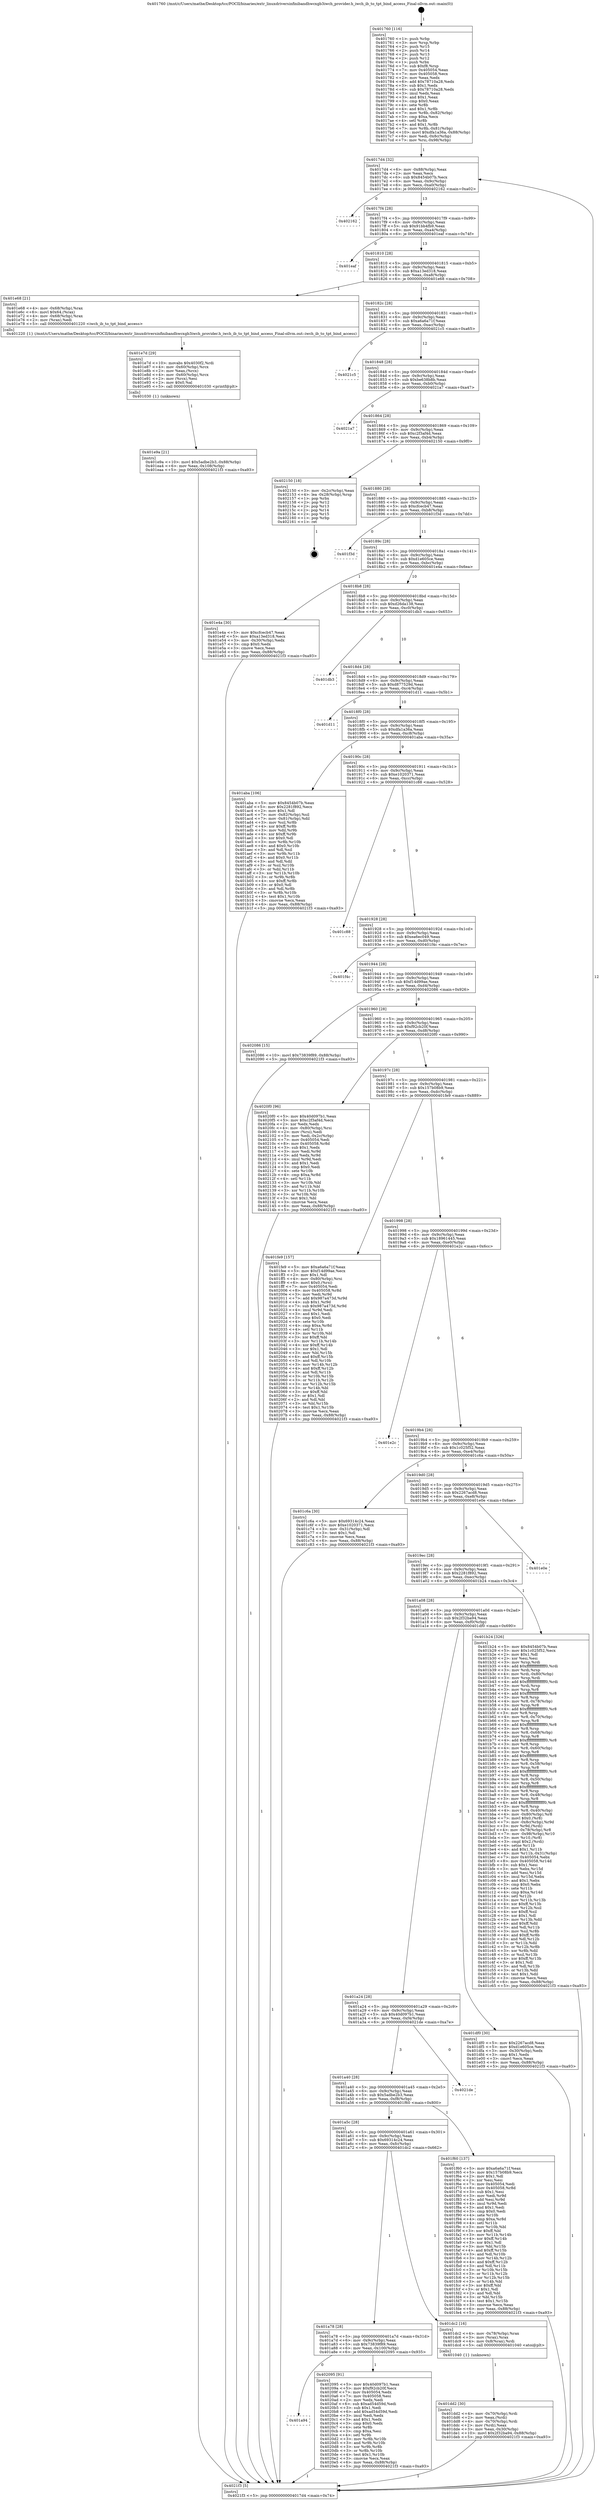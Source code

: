 digraph "0x401760" {
  label = "0x401760 (/mnt/c/Users/mathe/Desktop/tcc/POCII/binaries/extr_linuxdriversinfinibandhwcxgb3iwch_provider.h_iwch_ib_to_tpt_bind_access_Final-ollvm.out::main(0))"
  labelloc = "t"
  node[shape=record]

  Entry [label="",width=0.3,height=0.3,shape=circle,fillcolor=black,style=filled]
  "0x4017d4" [label="{
     0x4017d4 [32]\l
     | [instrs]\l
     &nbsp;&nbsp;0x4017d4 \<+6\>: mov -0x88(%rbp),%eax\l
     &nbsp;&nbsp;0x4017da \<+2\>: mov %eax,%ecx\l
     &nbsp;&nbsp;0x4017dc \<+6\>: sub $0x8454b07b,%ecx\l
     &nbsp;&nbsp;0x4017e2 \<+6\>: mov %eax,-0x9c(%rbp)\l
     &nbsp;&nbsp;0x4017e8 \<+6\>: mov %ecx,-0xa0(%rbp)\l
     &nbsp;&nbsp;0x4017ee \<+6\>: je 0000000000402162 \<main+0xa02\>\l
  }"]
  "0x402162" [label="{
     0x402162\l
  }", style=dashed]
  "0x4017f4" [label="{
     0x4017f4 [28]\l
     | [instrs]\l
     &nbsp;&nbsp;0x4017f4 \<+5\>: jmp 00000000004017f9 \<main+0x99\>\l
     &nbsp;&nbsp;0x4017f9 \<+6\>: mov -0x9c(%rbp),%eax\l
     &nbsp;&nbsp;0x4017ff \<+5\>: sub $0x91bb4fb9,%eax\l
     &nbsp;&nbsp;0x401804 \<+6\>: mov %eax,-0xa4(%rbp)\l
     &nbsp;&nbsp;0x40180a \<+6\>: je 0000000000401eaf \<main+0x74f\>\l
  }"]
  Exit [label="",width=0.3,height=0.3,shape=circle,fillcolor=black,style=filled,peripheries=2]
  "0x401eaf" [label="{
     0x401eaf\l
  }", style=dashed]
  "0x401810" [label="{
     0x401810 [28]\l
     | [instrs]\l
     &nbsp;&nbsp;0x401810 \<+5\>: jmp 0000000000401815 \<main+0xb5\>\l
     &nbsp;&nbsp;0x401815 \<+6\>: mov -0x9c(%rbp),%eax\l
     &nbsp;&nbsp;0x40181b \<+5\>: sub $0xa13ed318,%eax\l
     &nbsp;&nbsp;0x401820 \<+6\>: mov %eax,-0xa8(%rbp)\l
     &nbsp;&nbsp;0x401826 \<+6\>: je 0000000000401e68 \<main+0x708\>\l
  }"]
  "0x401a94" [label="{
     0x401a94\l
  }", style=dashed]
  "0x401e68" [label="{
     0x401e68 [21]\l
     | [instrs]\l
     &nbsp;&nbsp;0x401e68 \<+4\>: mov -0x68(%rbp),%rax\l
     &nbsp;&nbsp;0x401e6c \<+6\>: movl $0x64,(%rax)\l
     &nbsp;&nbsp;0x401e72 \<+4\>: mov -0x68(%rbp),%rax\l
     &nbsp;&nbsp;0x401e76 \<+2\>: mov (%rax),%edi\l
     &nbsp;&nbsp;0x401e78 \<+5\>: call 0000000000401220 \<iwch_ib_to_tpt_bind_access\>\l
     | [calls]\l
     &nbsp;&nbsp;0x401220 \{1\} (/mnt/c/Users/mathe/Desktop/tcc/POCII/binaries/extr_linuxdriversinfinibandhwcxgb3iwch_provider.h_iwch_ib_to_tpt_bind_access_Final-ollvm.out::iwch_ib_to_tpt_bind_access)\l
  }"]
  "0x40182c" [label="{
     0x40182c [28]\l
     | [instrs]\l
     &nbsp;&nbsp;0x40182c \<+5\>: jmp 0000000000401831 \<main+0xd1\>\l
     &nbsp;&nbsp;0x401831 \<+6\>: mov -0x9c(%rbp),%eax\l
     &nbsp;&nbsp;0x401837 \<+5\>: sub $0xa6a6a71f,%eax\l
     &nbsp;&nbsp;0x40183c \<+6\>: mov %eax,-0xac(%rbp)\l
     &nbsp;&nbsp;0x401842 \<+6\>: je 00000000004021c5 \<main+0xa65\>\l
  }"]
  "0x402095" [label="{
     0x402095 [91]\l
     | [instrs]\l
     &nbsp;&nbsp;0x402095 \<+5\>: mov $0x40d097b1,%eax\l
     &nbsp;&nbsp;0x40209a \<+5\>: mov $0xf92cb20f,%ecx\l
     &nbsp;&nbsp;0x40209f \<+7\>: mov 0x405054,%edx\l
     &nbsp;&nbsp;0x4020a6 \<+7\>: mov 0x405058,%esi\l
     &nbsp;&nbsp;0x4020ad \<+2\>: mov %edx,%edi\l
     &nbsp;&nbsp;0x4020af \<+6\>: sub $0xad54d59d,%edi\l
     &nbsp;&nbsp;0x4020b5 \<+3\>: sub $0x1,%edi\l
     &nbsp;&nbsp;0x4020b8 \<+6\>: add $0xad54d59d,%edi\l
     &nbsp;&nbsp;0x4020be \<+3\>: imul %edi,%edx\l
     &nbsp;&nbsp;0x4020c1 \<+3\>: and $0x1,%edx\l
     &nbsp;&nbsp;0x4020c4 \<+3\>: cmp $0x0,%edx\l
     &nbsp;&nbsp;0x4020c7 \<+4\>: sete %r8b\l
     &nbsp;&nbsp;0x4020cb \<+3\>: cmp $0xa,%esi\l
     &nbsp;&nbsp;0x4020ce \<+4\>: setl %r9b\l
     &nbsp;&nbsp;0x4020d2 \<+3\>: mov %r8b,%r10b\l
     &nbsp;&nbsp;0x4020d5 \<+3\>: and %r9b,%r10b\l
     &nbsp;&nbsp;0x4020d8 \<+3\>: xor %r9b,%r8b\l
     &nbsp;&nbsp;0x4020db \<+3\>: or %r8b,%r10b\l
     &nbsp;&nbsp;0x4020de \<+4\>: test $0x1,%r10b\l
     &nbsp;&nbsp;0x4020e2 \<+3\>: cmovne %ecx,%eax\l
     &nbsp;&nbsp;0x4020e5 \<+6\>: mov %eax,-0x88(%rbp)\l
     &nbsp;&nbsp;0x4020eb \<+5\>: jmp 00000000004021f3 \<main+0xa93\>\l
  }"]
  "0x4021c5" [label="{
     0x4021c5\l
  }", style=dashed]
  "0x401848" [label="{
     0x401848 [28]\l
     | [instrs]\l
     &nbsp;&nbsp;0x401848 \<+5\>: jmp 000000000040184d \<main+0xed\>\l
     &nbsp;&nbsp;0x40184d \<+6\>: mov -0x9c(%rbp),%eax\l
     &nbsp;&nbsp;0x401853 \<+5\>: sub $0xbe638b8b,%eax\l
     &nbsp;&nbsp;0x401858 \<+6\>: mov %eax,-0xb0(%rbp)\l
     &nbsp;&nbsp;0x40185e \<+6\>: je 00000000004021a7 \<main+0xa47\>\l
  }"]
  "0x401e9a" [label="{
     0x401e9a [21]\l
     | [instrs]\l
     &nbsp;&nbsp;0x401e9a \<+10\>: movl $0x5adbe2b3,-0x88(%rbp)\l
     &nbsp;&nbsp;0x401ea4 \<+6\>: mov %eax,-0x108(%rbp)\l
     &nbsp;&nbsp;0x401eaa \<+5\>: jmp 00000000004021f3 \<main+0xa93\>\l
  }"]
  "0x4021a7" [label="{
     0x4021a7\l
  }", style=dashed]
  "0x401864" [label="{
     0x401864 [28]\l
     | [instrs]\l
     &nbsp;&nbsp;0x401864 \<+5\>: jmp 0000000000401869 \<main+0x109\>\l
     &nbsp;&nbsp;0x401869 \<+6\>: mov -0x9c(%rbp),%eax\l
     &nbsp;&nbsp;0x40186f \<+5\>: sub $0xc2f3af4d,%eax\l
     &nbsp;&nbsp;0x401874 \<+6\>: mov %eax,-0xb4(%rbp)\l
     &nbsp;&nbsp;0x40187a \<+6\>: je 0000000000402150 \<main+0x9f0\>\l
  }"]
  "0x401e7d" [label="{
     0x401e7d [29]\l
     | [instrs]\l
     &nbsp;&nbsp;0x401e7d \<+10\>: movabs $0x4030f2,%rdi\l
     &nbsp;&nbsp;0x401e87 \<+4\>: mov -0x60(%rbp),%rcx\l
     &nbsp;&nbsp;0x401e8b \<+2\>: mov %eax,(%rcx)\l
     &nbsp;&nbsp;0x401e8d \<+4\>: mov -0x60(%rbp),%rcx\l
     &nbsp;&nbsp;0x401e91 \<+2\>: mov (%rcx),%esi\l
     &nbsp;&nbsp;0x401e93 \<+2\>: mov $0x0,%al\l
     &nbsp;&nbsp;0x401e95 \<+5\>: call 0000000000401030 \<printf@plt\>\l
     | [calls]\l
     &nbsp;&nbsp;0x401030 \{1\} (unknown)\l
  }"]
  "0x402150" [label="{
     0x402150 [18]\l
     | [instrs]\l
     &nbsp;&nbsp;0x402150 \<+3\>: mov -0x2c(%rbp),%eax\l
     &nbsp;&nbsp;0x402153 \<+4\>: lea -0x28(%rbp),%rsp\l
     &nbsp;&nbsp;0x402157 \<+1\>: pop %rbx\l
     &nbsp;&nbsp;0x402158 \<+2\>: pop %r12\l
     &nbsp;&nbsp;0x40215a \<+2\>: pop %r13\l
     &nbsp;&nbsp;0x40215c \<+2\>: pop %r14\l
     &nbsp;&nbsp;0x40215e \<+2\>: pop %r15\l
     &nbsp;&nbsp;0x402160 \<+1\>: pop %rbp\l
     &nbsp;&nbsp;0x402161 \<+1\>: ret\l
  }"]
  "0x401880" [label="{
     0x401880 [28]\l
     | [instrs]\l
     &nbsp;&nbsp;0x401880 \<+5\>: jmp 0000000000401885 \<main+0x125\>\l
     &nbsp;&nbsp;0x401885 \<+6\>: mov -0x9c(%rbp),%eax\l
     &nbsp;&nbsp;0x40188b \<+5\>: sub $0xcfcecb47,%eax\l
     &nbsp;&nbsp;0x401890 \<+6\>: mov %eax,-0xb8(%rbp)\l
     &nbsp;&nbsp;0x401896 \<+6\>: je 0000000000401f3d \<main+0x7dd\>\l
  }"]
  "0x401dd2" [label="{
     0x401dd2 [30]\l
     | [instrs]\l
     &nbsp;&nbsp;0x401dd2 \<+4\>: mov -0x70(%rbp),%rdi\l
     &nbsp;&nbsp;0x401dd6 \<+2\>: mov %eax,(%rdi)\l
     &nbsp;&nbsp;0x401dd8 \<+4\>: mov -0x70(%rbp),%rdi\l
     &nbsp;&nbsp;0x401ddc \<+2\>: mov (%rdi),%eax\l
     &nbsp;&nbsp;0x401dde \<+3\>: mov %eax,-0x30(%rbp)\l
     &nbsp;&nbsp;0x401de1 \<+10\>: movl $0x2f32ba94,-0x88(%rbp)\l
     &nbsp;&nbsp;0x401deb \<+5\>: jmp 00000000004021f3 \<main+0xa93\>\l
  }"]
  "0x401f3d" [label="{
     0x401f3d\l
  }", style=dashed]
  "0x40189c" [label="{
     0x40189c [28]\l
     | [instrs]\l
     &nbsp;&nbsp;0x40189c \<+5\>: jmp 00000000004018a1 \<main+0x141\>\l
     &nbsp;&nbsp;0x4018a1 \<+6\>: mov -0x9c(%rbp),%eax\l
     &nbsp;&nbsp;0x4018a7 \<+5\>: sub $0xd1e605ce,%eax\l
     &nbsp;&nbsp;0x4018ac \<+6\>: mov %eax,-0xbc(%rbp)\l
     &nbsp;&nbsp;0x4018b2 \<+6\>: je 0000000000401e4a \<main+0x6ea\>\l
  }"]
  "0x401a78" [label="{
     0x401a78 [28]\l
     | [instrs]\l
     &nbsp;&nbsp;0x401a78 \<+5\>: jmp 0000000000401a7d \<main+0x31d\>\l
     &nbsp;&nbsp;0x401a7d \<+6\>: mov -0x9c(%rbp),%eax\l
     &nbsp;&nbsp;0x401a83 \<+5\>: sub $0x73839f89,%eax\l
     &nbsp;&nbsp;0x401a88 \<+6\>: mov %eax,-0x100(%rbp)\l
     &nbsp;&nbsp;0x401a8e \<+6\>: je 0000000000402095 \<main+0x935\>\l
  }"]
  "0x401e4a" [label="{
     0x401e4a [30]\l
     | [instrs]\l
     &nbsp;&nbsp;0x401e4a \<+5\>: mov $0xcfcecb47,%eax\l
     &nbsp;&nbsp;0x401e4f \<+5\>: mov $0xa13ed318,%ecx\l
     &nbsp;&nbsp;0x401e54 \<+3\>: mov -0x30(%rbp),%edx\l
     &nbsp;&nbsp;0x401e57 \<+3\>: cmp $0x0,%edx\l
     &nbsp;&nbsp;0x401e5a \<+3\>: cmove %ecx,%eax\l
     &nbsp;&nbsp;0x401e5d \<+6\>: mov %eax,-0x88(%rbp)\l
     &nbsp;&nbsp;0x401e63 \<+5\>: jmp 00000000004021f3 \<main+0xa93\>\l
  }"]
  "0x4018b8" [label="{
     0x4018b8 [28]\l
     | [instrs]\l
     &nbsp;&nbsp;0x4018b8 \<+5\>: jmp 00000000004018bd \<main+0x15d\>\l
     &nbsp;&nbsp;0x4018bd \<+6\>: mov -0x9c(%rbp),%eax\l
     &nbsp;&nbsp;0x4018c3 \<+5\>: sub $0xd26da138,%eax\l
     &nbsp;&nbsp;0x4018c8 \<+6\>: mov %eax,-0xc0(%rbp)\l
     &nbsp;&nbsp;0x4018ce \<+6\>: je 0000000000401db3 \<main+0x653\>\l
  }"]
  "0x401dc2" [label="{
     0x401dc2 [16]\l
     | [instrs]\l
     &nbsp;&nbsp;0x401dc2 \<+4\>: mov -0x78(%rbp),%rax\l
     &nbsp;&nbsp;0x401dc6 \<+3\>: mov (%rax),%rax\l
     &nbsp;&nbsp;0x401dc9 \<+4\>: mov 0x8(%rax),%rdi\l
     &nbsp;&nbsp;0x401dcd \<+5\>: call 0000000000401040 \<atoi@plt\>\l
     | [calls]\l
     &nbsp;&nbsp;0x401040 \{1\} (unknown)\l
  }"]
  "0x401db3" [label="{
     0x401db3\l
  }", style=dashed]
  "0x4018d4" [label="{
     0x4018d4 [28]\l
     | [instrs]\l
     &nbsp;&nbsp;0x4018d4 \<+5\>: jmp 00000000004018d9 \<main+0x179\>\l
     &nbsp;&nbsp;0x4018d9 \<+6\>: mov -0x9c(%rbp),%eax\l
     &nbsp;&nbsp;0x4018df \<+5\>: sub $0xd877529d,%eax\l
     &nbsp;&nbsp;0x4018e4 \<+6\>: mov %eax,-0xc4(%rbp)\l
     &nbsp;&nbsp;0x4018ea \<+6\>: je 0000000000401d11 \<main+0x5b1\>\l
  }"]
  "0x401a5c" [label="{
     0x401a5c [28]\l
     | [instrs]\l
     &nbsp;&nbsp;0x401a5c \<+5\>: jmp 0000000000401a61 \<main+0x301\>\l
     &nbsp;&nbsp;0x401a61 \<+6\>: mov -0x9c(%rbp),%eax\l
     &nbsp;&nbsp;0x401a67 \<+5\>: sub $0x69314c24,%eax\l
     &nbsp;&nbsp;0x401a6c \<+6\>: mov %eax,-0xfc(%rbp)\l
     &nbsp;&nbsp;0x401a72 \<+6\>: je 0000000000401dc2 \<main+0x662\>\l
  }"]
  "0x401d11" [label="{
     0x401d11\l
  }", style=dashed]
  "0x4018f0" [label="{
     0x4018f0 [28]\l
     | [instrs]\l
     &nbsp;&nbsp;0x4018f0 \<+5\>: jmp 00000000004018f5 \<main+0x195\>\l
     &nbsp;&nbsp;0x4018f5 \<+6\>: mov -0x9c(%rbp),%eax\l
     &nbsp;&nbsp;0x4018fb \<+5\>: sub $0xdfa1a36a,%eax\l
     &nbsp;&nbsp;0x401900 \<+6\>: mov %eax,-0xc8(%rbp)\l
     &nbsp;&nbsp;0x401906 \<+6\>: je 0000000000401aba \<main+0x35a\>\l
  }"]
  "0x401f60" [label="{
     0x401f60 [137]\l
     | [instrs]\l
     &nbsp;&nbsp;0x401f60 \<+5\>: mov $0xa6a6a71f,%eax\l
     &nbsp;&nbsp;0x401f65 \<+5\>: mov $0x157b08b9,%ecx\l
     &nbsp;&nbsp;0x401f6a \<+2\>: mov $0x1,%dl\l
     &nbsp;&nbsp;0x401f6c \<+2\>: xor %esi,%esi\l
     &nbsp;&nbsp;0x401f6e \<+7\>: mov 0x405054,%edi\l
     &nbsp;&nbsp;0x401f75 \<+8\>: mov 0x405058,%r8d\l
     &nbsp;&nbsp;0x401f7d \<+3\>: sub $0x1,%esi\l
     &nbsp;&nbsp;0x401f80 \<+3\>: mov %edi,%r9d\l
     &nbsp;&nbsp;0x401f83 \<+3\>: add %esi,%r9d\l
     &nbsp;&nbsp;0x401f86 \<+4\>: imul %r9d,%edi\l
     &nbsp;&nbsp;0x401f8a \<+3\>: and $0x1,%edi\l
     &nbsp;&nbsp;0x401f8d \<+3\>: cmp $0x0,%edi\l
     &nbsp;&nbsp;0x401f90 \<+4\>: sete %r10b\l
     &nbsp;&nbsp;0x401f94 \<+4\>: cmp $0xa,%r8d\l
     &nbsp;&nbsp;0x401f98 \<+4\>: setl %r11b\l
     &nbsp;&nbsp;0x401f9c \<+3\>: mov %r10b,%bl\l
     &nbsp;&nbsp;0x401f9f \<+3\>: xor $0xff,%bl\l
     &nbsp;&nbsp;0x401fa2 \<+3\>: mov %r11b,%r14b\l
     &nbsp;&nbsp;0x401fa5 \<+4\>: xor $0xff,%r14b\l
     &nbsp;&nbsp;0x401fa9 \<+3\>: xor $0x1,%dl\l
     &nbsp;&nbsp;0x401fac \<+3\>: mov %bl,%r15b\l
     &nbsp;&nbsp;0x401faf \<+4\>: and $0xff,%r15b\l
     &nbsp;&nbsp;0x401fb3 \<+3\>: and %dl,%r10b\l
     &nbsp;&nbsp;0x401fb6 \<+3\>: mov %r14b,%r12b\l
     &nbsp;&nbsp;0x401fb9 \<+4\>: and $0xff,%r12b\l
     &nbsp;&nbsp;0x401fbd \<+3\>: and %dl,%r11b\l
     &nbsp;&nbsp;0x401fc0 \<+3\>: or %r10b,%r15b\l
     &nbsp;&nbsp;0x401fc3 \<+3\>: or %r11b,%r12b\l
     &nbsp;&nbsp;0x401fc6 \<+3\>: xor %r12b,%r15b\l
     &nbsp;&nbsp;0x401fc9 \<+3\>: or %r14b,%bl\l
     &nbsp;&nbsp;0x401fcc \<+3\>: xor $0xff,%bl\l
     &nbsp;&nbsp;0x401fcf \<+3\>: or $0x1,%dl\l
     &nbsp;&nbsp;0x401fd2 \<+2\>: and %dl,%bl\l
     &nbsp;&nbsp;0x401fd4 \<+3\>: or %bl,%r15b\l
     &nbsp;&nbsp;0x401fd7 \<+4\>: test $0x1,%r15b\l
     &nbsp;&nbsp;0x401fdb \<+3\>: cmovne %ecx,%eax\l
     &nbsp;&nbsp;0x401fde \<+6\>: mov %eax,-0x88(%rbp)\l
     &nbsp;&nbsp;0x401fe4 \<+5\>: jmp 00000000004021f3 \<main+0xa93\>\l
  }"]
  "0x401aba" [label="{
     0x401aba [106]\l
     | [instrs]\l
     &nbsp;&nbsp;0x401aba \<+5\>: mov $0x8454b07b,%eax\l
     &nbsp;&nbsp;0x401abf \<+5\>: mov $0x2281f892,%ecx\l
     &nbsp;&nbsp;0x401ac4 \<+2\>: mov $0x1,%dl\l
     &nbsp;&nbsp;0x401ac6 \<+7\>: mov -0x82(%rbp),%sil\l
     &nbsp;&nbsp;0x401acd \<+7\>: mov -0x81(%rbp),%dil\l
     &nbsp;&nbsp;0x401ad4 \<+3\>: mov %sil,%r8b\l
     &nbsp;&nbsp;0x401ad7 \<+4\>: xor $0xff,%r8b\l
     &nbsp;&nbsp;0x401adb \<+3\>: mov %dil,%r9b\l
     &nbsp;&nbsp;0x401ade \<+4\>: xor $0xff,%r9b\l
     &nbsp;&nbsp;0x401ae2 \<+3\>: xor $0x0,%dl\l
     &nbsp;&nbsp;0x401ae5 \<+3\>: mov %r8b,%r10b\l
     &nbsp;&nbsp;0x401ae8 \<+4\>: and $0x0,%r10b\l
     &nbsp;&nbsp;0x401aec \<+3\>: and %dl,%sil\l
     &nbsp;&nbsp;0x401aef \<+3\>: mov %r9b,%r11b\l
     &nbsp;&nbsp;0x401af2 \<+4\>: and $0x0,%r11b\l
     &nbsp;&nbsp;0x401af6 \<+3\>: and %dl,%dil\l
     &nbsp;&nbsp;0x401af9 \<+3\>: or %sil,%r10b\l
     &nbsp;&nbsp;0x401afc \<+3\>: or %dil,%r11b\l
     &nbsp;&nbsp;0x401aff \<+3\>: xor %r11b,%r10b\l
     &nbsp;&nbsp;0x401b02 \<+3\>: or %r9b,%r8b\l
     &nbsp;&nbsp;0x401b05 \<+4\>: xor $0xff,%r8b\l
     &nbsp;&nbsp;0x401b09 \<+3\>: or $0x0,%dl\l
     &nbsp;&nbsp;0x401b0c \<+3\>: and %dl,%r8b\l
     &nbsp;&nbsp;0x401b0f \<+3\>: or %r8b,%r10b\l
     &nbsp;&nbsp;0x401b12 \<+4\>: test $0x1,%r10b\l
     &nbsp;&nbsp;0x401b16 \<+3\>: cmovne %ecx,%eax\l
     &nbsp;&nbsp;0x401b19 \<+6\>: mov %eax,-0x88(%rbp)\l
     &nbsp;&nbsp;0x401b1f \<+5\>: jmp 00000000004021f3 \<main+0xa93\>\l
  }"]
  "0x40190c" [label="{
     0x40190c [28]\l
     | [instrs]\l
     &nbsp;&nbsp;0x40190c \<+5\>: jmp 0000000000401911 \<main+0x1b1\>\l
     &nbsp;&nbsp;0x401911 \<+6\>: mov -0x9c(%rbp),%eax\l
     &nbsp;&nbsp;0x401917 \<+5\>: sub $0xe1020371,%eax\l
     &nbsp;&nbsp;0x40191c \<+6\>: mov %eax,-0xcc(%rbp)\l
     &nbsp;&nbsp;0x401922 \<+6\>: je 0000000000401c88 \<main+0x528\>\l
  }"]
  "0x4021f3" [label="{
     0x4021f3 [5]\l
     | [instrs]\l
     &nbsp;&nbsp;0x4021f3 \<+5\>: jmp 00000000004017d4 \<main+0x74\>\l
  }"]
  "0x401760" [label="{
     0x401760 [116]\l
     | [instrs]\l
     &nbsp;&nbsp;0x401760 \<+1\>: push %rbp\l
     &nbsp;&nbsp;0x401761 \<+3\>: mov %rsp,%rbp\l
     &nbsp;&nbsp;0x401764 \<+2\>: push %r15\l
     &nbsp;&nbsp;0x401766 \<+2\>: push %r14\l
     &nbsp;&nbsp;0x401768 \<+2\>: push %r13\l
     &nbsp;&nbsp;0x40176a \<+2\>: push %r12\l
     &nbsp;&nbsp;0x40176c \<+1\>: push %rbx\l
     &nbsp;&nbsp;0x40176d \<+7\>: sub $0xf8,%rsp\l
     &nbsp;&nbsp;0x401774 \<+7\>: mov 0x405054,%eax\l
     &nbsp;&nbsp;0x40177b \<+7\>: mov 0x405058,%ecx\l
     &nbsp;&nbsp;0x401782 \<+2\>: mov %eax,%edx\l
     &nbsp;&nbsp;0x401784 \<+6\>: add $0x78710a28,%edx\l
     &nbsp;&nbsp;0x40178a \<+3\>: sub $0x1,%edx\l
     &nbsp;&nbsp;0x40178d \<+6\>: sub $0x78710a28,%edx\l
     &nbsp;&nbsp;0x401793 \<+3\>: imul %edx,%eax\l
     &nbsp;&nbsp;0x401796 \<+3\>: and $0x1,%eax\l
     &nbsp;&nbsp;0x401799 \<+3\>: cmp $0x0,%eax\l
     &nbsp;&nbsp;0x40179c \<+4\>: sete %r8b\l
     &nbsp;&nbsp;0x4017a0 \<+4\>: and $0x1,%r8b\l
     &nbsp;&nbsp;0x4017a4 \<+7\>: mov %r8b,-0x82(%rbp)\l
     &nbsp;&nbsp;0x4017ab \<+3\>: cmp $0xa,%ecx\l
     &nbsp;&nbsp;0x4017ae \<+4\>: setl %r8b\l
     &nbsp;&nbsp;0x4017b2 \<+4\>: and $0x1,%r8b\l
     &nbsp;&nbsp;0x4017b6 \<+7\>: mov %r8b,-0x81(%rbp)\l
     &nbsp;&nbsp;0x4017bd \<+10\>: movl $0xdfa1a36a,-0x88(%rbp)\l
     &nbsp;&nbsp;0x4017c7 \<+6\>: mov %edi,-0x8c(%rbp)\l
     &nbsp;&nbsp;0x4017cd \<+7\>: mov %rsi,-0x98(%rbp)\l
  }"]
  "0x401a40" [label="{
     0x401a40 [28]\l
     | [instrs]\l
     &nbsp;&nbsp;0x401a40 \<+5\>: jmp 0000000000401a45 \<main+0x2e5\>\l
     &nbsp;&nbsp;0x401a45 \<+6\>: mov -0x9c(%rbp),%eax\l
     &nbsp;&nbsp;0x401a4b \<+5\>: sub $0x5adbe2b3,%eax\l
     &nbsp;&nbsp;0x401a50 \<+6\>: mov %eax,-0xf8(%rbp)\l
     &nbsp;&nbsp;0x401a56 \<+6\>: je 0000000000401f60 \<main+0x800\>\l
  }"]
  "0x401c88" [label="{
     0x401c88\l
  }", style=dashed]
  "0x401928" [label="{
     0x401928 [28]\l
     | [instrs]\l
     &nbsp;&nbsp;0x401928 \<+5\>: jmp 000000000040192d \<main+0x1cd\>\l
     &nbsp;&nbsp;0x40192d \<+6\>: mov -0x9c(%rbp),%eax\l
     &nbsp;&nbsp;0x401933 \<+5\>: sub $0xea6ec049,%eax\l
     &nbsp;&nbsp;0x401938 \<+6\>: mov %eax,-0xd0(%rbp)\l
     &nbsp;&nbsp;0x40193e \<+6\>: je 0000000000401f4c \<main+0x7ec\>\l
  }"]
  "0x4021de" [label="{
     0x4021de\l
  }", style=dashed]
  "0x401f4c" [label="{
     0x401f4c\l
  }", style=dashed]
  "0x401944" [label="{
     0x401944 [28]\l
     | [instrs]\l
     &nbsp;&nbsp;0x401944 \<+5\>: jmp 0000000000401949 \<main+0x1e9\>\l
     &nbsp;&nbsp;0x401949 \<+6\>: mov -0x9c(%rbp),%eax\l
     &nbsp;&nbsp;0x40194f \<+5\>: sub $0xf14d99ae,%eax\l
     &nbsp;&nbsp;0x401954 \<+6\>: mov %eax,-0xd4(%rbp)\l
     &nbsp;&nbsp;0x40195a \<+6\>: je 0000000000402086 \<main+0x926\>\l
  }"]
  "0x401a24" [label="{
     0x401a24 [28]\l
     | [instrs]\l
     &nbsp;&nbsp;0x401a24 \<+5\>: jmp 0000000000401a29 \<main+0x2c9\>\l
     &nbsp;&nbsp;0x401a29 \<+6\>: mov -0x9c(%rbp),%eax\l
     &nbsp;&nbsp;0x401a2f \<+5\>: sub $0x40d097b1,%eax\l
     &nbsp;&nbsp;0x401a34 \<+6\>: mov %eax,-0xf4(%rbp)\l
     &nbsp;&nbsp;0x401a3a \<+6\>: je 00000000004021de \<main+0xa7e\>\l
  }"]
  "0x402086" [label="{
     0x402086 [15]\l
     | [instrs]\l
     &nbsp;&nbsp;0x402086 \<+10\>: movl $0x73839f89,-0x88(%rbp)\l
     &nbsp;&nbsp;0x402090 \<+5\>: jmp 00000000004021f3 \<main+0xa93\>\l
  }"]
  "0x401960" [label="{
     0x401960 [28]\l
     | [instrs]\l
     &nbsp;&nbsp;0x401960 \<+5\>: jmp 0000000000401965 \<main+0x205\>\l
     &nbsp;&nbsp;0x401965 \<+6\>: mov -0x9c(%rbp),%eax\l
     &nbsp;&nbsp;0x40196b \<+5\>: sub $0xf92cb20f,%eax\l
     &nbsp;&nbsp;0x401970 \<+6\>: mov %eax,-0xd8(%rbp)\l
     &nbsp;&nbsp;0x401976 \<+6\>: je 00000000004020f0 \<main+0x990\>\l
  }"]
  "0x401df0" [label="{
     0x401df0 [30]\l
     | [instrs]\l
     &nbsp;&nbsp;0x401df0 \<+5\>: mov $0x2267acd8,%eax\l
     &nbsp;&nbsp;0x401df5 \<+5\>: mov $0xd1e605ce,%ecx\l
     &nbsp;&nbsp;0x401dfa \<+3\>: mov -0x30(%rbp),%edx\l
     &nbsp;&nbsp;0x401dfd \<+3\>: cmp $0x1,%edx\l
     &nbsp;&nbsp;0x401e00 \<+3\>: cmovl %ecx,%eax\l
     &nbsp;&nbsp;0x401e03 \<+6\>: mov %eax,-0x88(%rbp)\l
     &nbsp;&nbsp;0x401e09 \<+5\>: jmp 00000000004021f3 \<main+0xa93\>\l
  }"]
  "0x4020f0" [label="{
     0x4020f0 [96]\l
     | [instrs]\l
     &nbsp;&nbsp;0x4020f0 \<+5\>: mov $0x40d097b1,%eax\l
     &nbsp;&nbsp;0x4020f5 \<+5\>: mov $0xc2f3af4d,%ecx\l
     &nbsp;&nbsp;0x4020fa \<+2\>: xor %edx,%edx\l
     &nbsp;&nbsp;0x4020fc \<+4\>: mov -0x80(%rbp),%rsi\l
     &nbsp;&nbsp;0x402100 \<+2\>: mov (%rsi),%edi\l
     &nbsp;&nbsp;0x402102 \<+3\>: mov %edi,-0x2c(%rbp)\l
     &nbsp;&nbsp;0x402105 \<+7\>: mov 0x405054,%edi\l
     &nbsp;&nbsp;0x40210c \<+8\>: mov 0x405058,%r8d\l
     &nbsp;&nbsp;0x402114 \<+3\>: sub $0x1,%edx\l
     &nbsp;&nbsp;0x402117 \<+3\>: mov %edi,%r9d\l
     &nbsp;&nbsp;0x40211a \<+3\>: add %edx,%r9d\l
     &nbsp;&nbsp;0x40211d \<+4\>: imul %r9d,%edi\l
     &nbsp;&nbsp;0x402121 \<+3\>: and $0x1,%edi\l
     &nbsp;&nbsp;0x402124 \<+3\>: cmp $0x0,%edi\l
     &nbsp;&nbsp;0x402127 \<+4\>: sete %r10b\l
     &nbsp;&nbsp;0x40212b \<+4\>: cmp $0xa,%r8d\l
     &nbsp;&nbsp;0x40212f \<+4\>: setl %r11b\l
     &nbsp;&nbsp;0x402133 \<+3\>: mov %r10b,%bl\l
     &nbsp;&nbsp;0x402136 \<+3\>: and %r11b,%bl\l
     &nbsp;&nbsp;0x402139 \<+3\>: xor %r11b,%r10b\l
     &nbsp;&nbsp;0x40213c \<+3\>: or %r10b,%bl\l
     &nbsp;&nbsp;0x40213f \<+3\>: test $0x1,%bl\l
     &nbsp;&nbsp;0x402142 \<+3\>: cmovne %ecx,%eax\l
     &nbsp;&nbsp;0x402145 \<+6\>: mov %eax,-0x88(%rbp)\l
     &nbsp;&nbsp;0x40214b \<+5\>: jmp 00000000004021f3 \<main+0xa93\>\l
  }"]
  "0x40197c" [label="{
     0x40197c [28]\l
     | [instrs]\l
     &nbsp;&nbsp;0x40197c \<+5\>: jmp 0000000000401981 \<main+0x221\>\l
     &nbsp;&nbsp;0x401981 \<+6\>: mov -0x9c(%rbp),%eax\l
     &nbsp;&nbsp;0x401987 \<+5\>: sub $0x157b08b9,%eax\l
     &nbsp;&nbsp;0x40198c \<+6\>: mov %eax,-0xdc(%rbp)\l
     &nbsp;&nbsp;0x401992 \<+6\>: je 0000000000401fe9 \<main+0x889\>\l
  }"]
  "0x401a08" [label="{
     0x401a08 [28]\l
     | [instrs]\l
     &nbsp;&nbsp;0x401a08 \<+5\>: jmp 0000000000401a0d \<main+0x2ad\>\l
     &nbsp;&nbsp;0x401a0d \<+6\>: mov -0x9c(%rbp),%eax\l
     &nbsp;&nbsp;0x401a13 \<+5\>: sub $0x2f32ba94,%eax\l
     &nbsp;&nbsp;0x401a18 \<+6\>: mov %eax,-0xf0(%rbp)\l
     &nbsp;&nbsp;0x401a1e \<+6\>: je 0000000000401df0 \<main+0x690\>\l
  }"]
  "0x401fe9" [label="{
     0x401fe9 [157]\l
     | [instrs]\l
     &nbsp;&nbsp;0x401fe9 \<+5\>: mov $0xa6a6a71f,%eax\l
     &nbsp;&nbsp;0x401fee \<+5\>: mov $0xf14d99ae,%ecx\l
     &nbsp;&nbsp;0x401ff3 \<+2\>: mov $0x1,%dl\l
     &nbsp;&nbsp;0x401ff5 \<+4\>: mov -0x80(%rbp),%rsi\l
     &nbsp;&nbsp;0x401ff9 \<+6\>: movl $0x0,(%rsi)\l
     &nbsp;&nbsp;0x401fff \<+7\>: mov 0x405054,%edi\l
     &nbsp;&nbsp;0x402006 \<+8\>: mov 0x405058,%r8d\l
     &nbsp;&nbsp;0x40200e \<+3\>: mov %edi,%r9d\l
     &nbsp;&nbsp;0x402011 \<+7\>: add $0x987a473d,%r9d\l
     &nbsp;&nbsp;0x402018 \<+4\>: sub $0x1,%r9d\l
     &nbsp;&nbsp;0x40201c \<+7\>: sub $0x987a473d,%r9d\l
     &nbsp;&nbsp;0x402023 \<+4\>: imul %r9d,%edi\l
     &nbsp;&nbsp;0x402027 \<+3\>: and $0x1,%edi\l
     &nbsp;&nbsp;0x40202a \<+3\>: cmp $0x0,%edi\l
     &nbsp;&nbsp;0x40202d \<+4\>: sete %r10b\l
     &nbsp;&nbsp;0x402031 \<+4\>: cmp $0xa,%r8d\l
     &nbsp;&nbsp;0x402035 \<+4\>: setl %r11b\l
     &nbsp;&nbsp;0x402039 \<+3\>: mov %r10b,%bl\l
     &nbsp;&nbsp;0x40203c \<+3\>: xor $0xff,%bl\l
     &nbsp;&nbsp;0x40203f \<+3\>: mov %r11b,%r14b\l
     &nbsp;&nbsp;0x402042 \<+4\>: xor $0xff,%r14b\l
     &nbsp;&nbsp;0x402046 \<+3\>: xor $0x1,%dl\l
     &nbsp;&nbsp;0x402049 \<+3\>: mov %bl,%r15b\l
     &nbsp;&nbsp;0x40204c \<+4\>: and $0xff,%r15b\l
     &nbsp;&nbsp;0x402050 \<+3\>: and %dl,%r10b\l
     &nbsp;&nbsp;0x402053 \<+3\>: mov %r14b,%r12b\l
     &nbsp;&nbsp;0x402056 \<+4\>: and $0xff,%r12b\l
     &nbsp;&nbsp;0x40205a \<+3\>: and %dl,%r11b\l
     &nbsp;&nbsp;0x40205d \<+3\>: or %r10b,%r15b\l
     &nbsp;&nbsp;0x402060 \<+3\>: or %r11b,%r12b\l
     &nbsp;&nbsp;0x402063 \<+3\>: xor %r12b,%r15b\l
     &nbsp;&nbsp;0x402066 \<+3\>: or %r14b,%bl\l
     &nbsp;&nbsp;0x402069 \<+3\>: xor $0xff,%bl\l
     &nbsp;&nbsp;0x40206c \<+3\>: or $0x1,%dl\l
     &nbsp;&nbsp;0x40206f \<+2\>: and %dl,%bl\l
     &nbsp;&nbsp;0x402071 \<+3\>: or %bl,%r15b\l
     &nbsp;&nbsp;0x402074 \<+4\>: test $0x1,%r15b\l
     &nbsp;&nbsp;0x402078 \<+3\>: cmovne %ecx,%eax\l
     &nbsp;&nbsp;0x40207b \<+6\>: mov %eax,-0x88(%rbp)\l
     &nbsp;&nbsp;0x402081 \<+5\>: jmp 00000000004021f3 \<main+0xa93\>\l
  }"]
  "0x401998" [label="{
     0x401998 [28]\l
     | [instrs]\l
     &nbsp;&nbsp;0x401998 \<+5\>: jmp 000000000040199d \<main+0x23d\>\l
     &nbsp;&nbsp;0x40199d \<+6\>: mov -0x9c(%rbp),%eax\l
     &nbsp;&nbsp;0x4019a3 \<+5\>: sub $0x18961445,%eax\l
     &nbsp;&nbsp;0x4019a8 \<+6\>: mov %eax,-0xe0(%rbp)\l
     &nbsp;&nbsp;0x4019ae \<+6\>: je 0000000000401e2c \<main+0x6cc\>\l
  }"]
  "0x401b24" [label="{
     0x401b24 [326]\l
     | [instrs]\l
     &nbsp;&nbsp;0x401b24 \<+5\>: mov $0x8454b07b,%eax\l
     &nbsp;&nbsp;0x401b29 \<+5\>: mov $0x1c025f52,%ecx\l
     &nbsp;&nbsp;0x401b2e \<+2\>: mov $0x1,%dl\l
     &nbsp;&nbsp;0x401b30 \<+2\>: xor %esi,%esi\l
     &nbsp;&nbsp;0x401b32 \<+3\>: mov %rsp,%rdi\l
     &nbsp;&nbsp;0x401b35 \<+4\>: add $0xfffffffffffffff0,%rdi\l
     &nbsp;&nbsp;0x401b39 \<+3\>: mov %rdi,%rsp\l
     &nbsp;&nbsp;0x401b3c \<+4\>: mov %rdi,-0x80(%rbp)\l
     &nbsp;&nbsp;0x401b40 \<+3\>: mov %rsp,%rdi\l
     &nbsp;&nbsp;0x401b43 \<+4\>: add $0xfffffffffffffff0,%rdi\l
     &nbsp;&nbsp;0x401b47 \<+3\>: mov %rdi,%rsp\l
     &nbsp;&nbsp;0x401b4a \<+3\>: mov %rsp,%r8\l
     &nbsp;&nbsp;0x401b4d \<+4\>: add $0xfffffffffffffff0,%r8\l
     &nbsp;&nbsp;0x401b51 \<+3\>: mov %r8,%rsp\l
     &nbsp;&nbsp;0x401b54 \<+4\>: mov %r8,-0x78(%rbp)\l
     &nbsp;&nbsp;0x401b58 \<+3\>: mov %rsp,%r8\l
     &nbsp;&nbsp;0x401b5b \<+4\>: add $0xfffffffffffffff0,%r8\l
     &nbsp;&nbsp;0x401b5f \<+3\>: mov %r8,%rsp\l
     &nbsp;&nbsp;0x401b62 \<+4\>: mov %r8,-0x70(%rbp)\l
     &nbsp;&nbsp;0x401b66 \<+3\>: mov %rsp,%r8\l
     &nbsp;&nbsp;0x401b69 \<+4\>: add $0xfffffffffffffff0,%r8\l
     &nbsp;&nbsp;0x401b6d \<+3\>: mov %r8,%rsp\l
     &nbsp;&nbsp;0x401b70 \<+4\>: mov %r8,-0x68(%rbp)\l
     &nbsp;&nbsp;0x401b74 \<+3\>: mov %rsp,%r8\l
     &nbsp;&nbsp;0x401b77 \<+4\>: add $0xfffffffffffffff0,%r8\l
     &nbsp;&nbsp;0x401b7b \<+3\>: mov %r8,%rsp\l
     &nbsp;&nbsp;0x401b7e \<+4\>: mov %r8,-0x60(%rbp)\l
     &nbsp;&nbsp;0x401b82 \<+3\>: mov %rsp,%r8\l
     &nbsp;&nbsp;0x401b85 \<+4\>: add $0xfffffffffffffff0,%r8\l
     &nbsp;&nbsp;0x401b89 \<+3\>: mov %r8,%rsp\l
     &nbsp;&nbsp;0x401b8c \<+4\>: mov %r8,-0x58(%rbp)\l
     &nbsp;&nbsp;0x401b90 \<+3\>: mov %rsp,%r8\l
     &nbsp;&nbsp;0x401b93 \<+4\>: add $0xfffffffffffffff0,%r8\l
     &nbsp;&nbsp;0x401b97 \<+3\>: mov %r8,%rsp\l
     &nbsp;&nbsp;0x401b9a \<+4\>: mov %r8,-0x50(%rbp)\l
     &nbsp;&nbsp;0x401b9e \<+3\>: mov %rsp,%r8\l
     &nbsp;&nbsp;0x401ba1 \<+4\>: add $0xfffffffffffffff0,%r8\l
     &nbsp;&nbsp;0x401ba5 \<+3\>: mov %r8,%rsp\l
     &nbsp;&nbsp;0x401ba8 \<+4\>: mov %r8,-0x48(%rbp)\l
     &nbsp;&nbsp;0x401bac \<+3\>: mov %rsp,%r8\l
     &nbsp;&nbsp;0x401baf \<+4\>: add $0xfffffffffffffff0,%r8\l
     &nbsp;&nbsp;0x401bb3 \<+3\>: mov %r8,%rsp\l
     &nbsp;&nbsp;0x401bb6 \<+4\>: mov %r8,-0x40(%rbp)\l
     &nbsp;&nbsp;0x401bba \<+4\>: mov -0x80(%rbp),%r8\l
     &nbsp;&nbsp;0x401bbe \<+7\>: movl $0x0,(%r8)\l
     &nbsp;&nbsp;0x401bc5 \<+7\>: mov -0x8c(%rbp),%r9d\l
     &nbsp;&nbsp;0x401bcc \<+3\>: mov %r9d,(%rdi)\l
     &nbsp;&nbsp;0x401bcf \<+4\>: mov -0x78(%rbp),%r8\l
     &nbsp;&nbsp;0x401bd3 \<+7\>: mov -0x98(%rbp),%r10\l
     &nbsp;&nbsp;0x401bda \<+3\>: mov %r10,(%r8)\l
     &nbsp;&nbsp;0x401bdd \<+3\>: cmpl $0x2,(%rdi)\l
     &nbsp;&nbsp;0x401be0 \<+4\>: setne %r11b\l
     &nbsp;&nbsp;0x401be4 \<+4\>: and $0x1,%r11b\l
     &nbsp;&nbsp;0x401be8 \<+4\>: mov %r11b,-0x31(%rbp)\l
     &nbsp;&nbsp;0x401bec \<+7\>: mov 0x405054,%ebx\l
     &nbsp;&nbsp;0x401bf3 \<+8\>: mov 0x405058,%r14d\l
     &nbsp;&nbsp;0x401bfb \<+3\>: sub $0x1,%esi\l
     &nbsp;&nbsp;0x401bfe \<+3\>: mov %ebx,%r15d\l
     &nbsp;&nbsp;0x401c01 \<+3\>: add %esi,%r15d\l
     &nbsp;&nbsp;0x401c04 \<+4\>: imul %r15d,%ebx\l
     &nbsp;&nbsp;0x401c08 \<+3\>: and $0x1,%ebx\l
     &nbsp;&nbsp;0x401c0b \<+3\>: cmp $0x0,%ebx\l
     &nbsp;&nbsp;0x401c0e \<+4\>: sete %r11b\l
     &nbsp;&nbsp;0x401c12 \<+4\>: cmp $0xa,%r14d\l
     &nbsp;&nbsp;0x401c16 \<+4\>: setl %r12b\l
     &nbsp;&nbsp;0x401c1a \<+3\>: mov %r11b,%r13b\l
     &nbsp;&nbsp;0x401c1d \<+4\>: xor $0xff,%r13b\l
     &nbsp;&nbsp;0x401c21 \<+3\>: mov %r12b,%sil\l
     &nbsp;&nbsp;0x401c24 \<+4\>: xor $0xff,%sil\l
     &nbsp;&nbsp;0x401c28 \<+3\>: xor $0x1,%dl\l
     &nbsp;&nbsp;0x401c2b \<+3\>: mov %r13b,%dil\l
     &nbsp;&nbsp;0x401c2e \<+4\>: and $0xff,%dil\l
     &nbsp;&nbsp;0x401c32 \<+3\>: and %dl,%r11b\l
     &nbsp;&nbsp;0x401c35 \<+3\>: mov %sil,%r8b\l
     &nbsp;&nbsp;0x401c38 \<+4\>: and $0xff,%r8b\l
     &nbsp;&nbsp;0x401c3c \<+3\>: and %dl,%r12b\l
     &nbsp;&nbsp;0x401c3f \<+3\>: or %r11b,%dil\l
     &nbsp;&nbsp;0x401c42 \<+3\>: or %r12b,%r8b\l
     &nbsp;&nbsp;0x401c45 \<+3\>: xor %r8b,%dil\l
     &nbsp;&nbsp;0x401c48 \<+3\>: or %sil,%r13b\l
     &nbsp;&nbsp;0x401c4b \<+4\>: xor $0xff,%r13b\l
     &nbsp;&nbsp;0x401c4f \<+3\>: or $0x1,%dl\l
     &nbsp;&nbsp;0x401c52 \<+3\>: and %dl,%r13b\l
     &nbsp;&nbsp;0x401c55 \<+3\>: or %r13b,%dil\l
     &nbsp;&nbsp;0x401c58 \<+4\>: test $0x1,%dil\l
     &nbsp;&nbsp;0x401c5c \<+3\>: cmovne %ecx,%eax\l
     &nbsp;&nbsp;0x401c5f \<+6\>: mov %eax,-0x88(%rbp)\l
     &nbsp;&nbsp;0x401c65 \<+5\>: jmp 00000000004021f3 \<main+0xa93\>\l
  }"]
  "0x401e2c" [label="{
     0x401e2c\l
  }", style=dashed]
  "0x4019b4" [label="{
     0x4019b4 [28]\l
     | [instrs]\l
     &nbsp;&nbsp;0x4019b4 \<+5\>: jmp 00000000004019b9 \<main+0x259\>\l
     &nbsp;&nbsp;0x4019b9 \<+6\>: mov -0x9c(%rbp),%eax\l
     &nbsp;&nbsp;0x4019bf \<+5\>: sub $0x1c025f52,%eax\l
     &nbsp;&nbsp;0x4019c4 \<+6\>: mov %eax,-0xe4(%rbp)\l
     &nbsp;&nbsp;0x4019ca \<+6\>: je 0000000000401c6a \<main+0x50a\>\l
  }"]
  "0x4019ec" [label="{
     0x4019ec [28]\l
     | [instrs]\l
     &nbsp;&nbsp;0x4019ec \<+5\>: jmp 00000000004019f1 \<main+0x291\>\l
     &nbsp;&nbsp;0x4019f1 \<+6\>: mov -0x9c(%rbp),%eax\l
     &nbsp;&nbsp;0x4019f7 \<+5\>: sub $0x2281f892,%eax\l
     &nbsp;&nbsp;0x4019fc \<+6\>: mov %eax,-0xec(%rbp)\l
     &nbsp;&nbsp;0x401a02 \<+6\>: je 0000000000401b24 \<main+0x3c4\>\l
  }"]
  "0x401c6a" [label="{
     0x401c6a [30]\l
     | [instrs]\l
     &nbsp;&nbsp;0x401c6a \<+5\>: mov $0x69314c24,%eax\l
     &nbsp;&nbsp;0x401c6f \<+5\>: mov $0xe1020371,%ecx\l
     &nbsp;&nbsp;0x401c74 \<+3\>: mov -0x31(%rbp),%dl\l
     &nbsp;&nbsp;0x401c77 \<+3\>: test $0x1,%dl\l
     &nbsp;&nbsp;0x401c7a \<+3\>: cmovne %ecx,%eax\l
     &nbsp;&nbsp;0x401c7d \<+6\>: mov %eax,-0x88(%rbp)\l
     &nbsp;&nbsp;0x401c83 \<+5\>: jmp 00000000004021f3 \<main+0xa93\>\l
  }"]
  "0x4019d0" [label="{
     0x4019d0 [28]\l
     | [instrs]\l
     &nbsp;&nbsp;0x4019d0 \<+5\>: jmp 00000000004019d5 \<main+0x275\>\l
     &nbsp;&nbsp;0x4019d5 \<+6\>: mov -0x9c(%rbp),%eax\l
     &nbsp;&nbsp;0x4019db \<+5\>: sub $0x2267acd8,%eax\l
     &nbsp;&nbsp;0x4019e0 \<+6\>: mov %eax,-0xe8(%rbp)\l
     &nbsp;&nbsp;0x4019e6 \<+6\>: je 0000000000401e0e \<main+0x6ae\>\l
  }"]
  "0x401e0e" [label="{
     0x401e0e\l
  }", style=dashed]
  Entry -> "0x401760" [label=" 1"]
  "0x4017d4" -> "0x402162" [label=" 0"]
  "0x4017d4" -> "0x4017f4" [label=" 13"]
  "0x402150" -> Exit [label=" 1"]
  "0x4017f4" -> "0x401eaf" [label=" 0"]
  "0x4017f4" -> "0x401810" [label=" 13"]
  "0x4020f0" -> "0x4021f3" [label=" 1"]
  "0x401810" -> "0x401e68" [label=" 1"]
  "0x401810" -> "0x40182c" [label=" 12"]
  "0x402095" -> "0x4021f3" [label=" 1"]
  "0x40182c" -> "0x4021c5" [label=" 0"]
  "0x40182c" -> "0x401848" [label=" 12"]
  "0x401a78" -> "0x401a94" [label=" 0"]
  "0x401848" -> "0x4021a7" [label=" 0"]
  "0x401848" -> "0x401864" [label=" 12"]
  "0x401a78" -> "0x402095" [label=" 1"]
  "0x401864" -> "0x402150" [label=" 1"]
  "0x401864" -> "0x401880" [label=" 11"]
  "0x402086" -> "0x4021f3" [label=" 1"]
  "0x401880" -> "0x401f3d" [label=" 0"]
  "0x401880" -> "0x40189c" [label=" 11"]
  "0x401fe9" -> "0x4021f3" [label=" 1"]
  "0x40189c" -> "0x401e4a" [label=" 1"]
  "0x40189c" -> "0x4018b8" [label=" 10"]
  "0x401f60" -> "0x4021f3" [label=" 1"]
  "0x4018b8" -> "0x401db3" [label=" 0"]
  "0x4018b8" -> "0x4018d4" [label=" 10"]
  "0x401e9a" -> "0x4021f3" [label=" 1"]
  "0x4018d4" -> "0x401d11" [label=" 0"]
  "0x4018d4" -> "0x4018f0" [label=" 10"]
  "0x401e68" -> "0x401e7d" [label=" 1"]
  "0x4018f0" -> "0x401aba" [label=" 1"]
  "0x4018f0" -> "0x40190c" [label=" 9"]
  "0x401aba" -> "0x4021f3" [label=" 1"]
  "0x401760" -> "0x4017d4" [label=" 1"]
  "0x4021f3" -> "0x4017d4" [label=" 12"]
  "0x401e4a" -> "0x4021f3" [label=" 1"]
  "0x40190c" -> "0x401c88" [label=" 0"]
  "0x40190c" -> "0x401928" [label=" 9"]
  "0x401dd2" -> "0x4021f3" [label=" 1"]
  "0x401928" -> "0x401f4c" [label=" 0"]
  "0x401928" -> "0x401944" [label=" 9"]
  "0x401dc2" -> "0x401dd2" [label=" 1"]
  "0x401944" -> "0x402086" [label=" 1"]
  "0x401944" -> "0x401960" [label=" 8"]
  "0x401a5c" -> "0x401dc2" [label=" 1"]
  "0x401960" -> "0x4020f0" [label=" 1"]
  "0x401960" -> "0x40197c" [label=" 7"]
  "0x401e7d" -> "0x401e9a" [label=" 1"]
  "0x40197c" -> "0x401fe9" [label=" 1"]
  "0x40197c" -> "0x401998" [label=" 6"]
  "0x401df0" -> "0x4021f3" [label=" 1"]
  "0x401998" -> "0x401e2c" [label=" 0"]
  "0x401998" -> "0x4019b4" [label=" 6"]
  "0x401a24" -> "0x401a40" [label=" 3"]
  "0x4019b4" -> "0x401c6a" [label=" 1"]
  "0x4019b4" -> "0x4019d0" [label=" 5"]
  "0x401a5c" -> "0x401a78" [label=" 1"]
  "0x4019d0" -> "0x401e0e" [label=" 0"]
  "0x4019d0" -> "0x4019ec" [label=" 5"]
  "0x401a24" -> "0x4021de" [label=" 0"]
  "0x4019ec" -> "0x401b24" [label=" 1"]
  "0x4019ec" -> "0x401a08" [label=" 4"]
  "0x401a40" -> "0x401f60" [label=" 1"]
  "0x401b24" -> "0x4021f3" [label=" 1"]
  "0x401c6a" -> "0x4021f3" [label=" 1"]
  "0x401a40" -> "0x401a5c" [label=" 2"]
  "0x401a08" -> "0x401df0" [label=" 1"]
  "0x401a08" -> "0x401a24" [label=" 3"]
}
